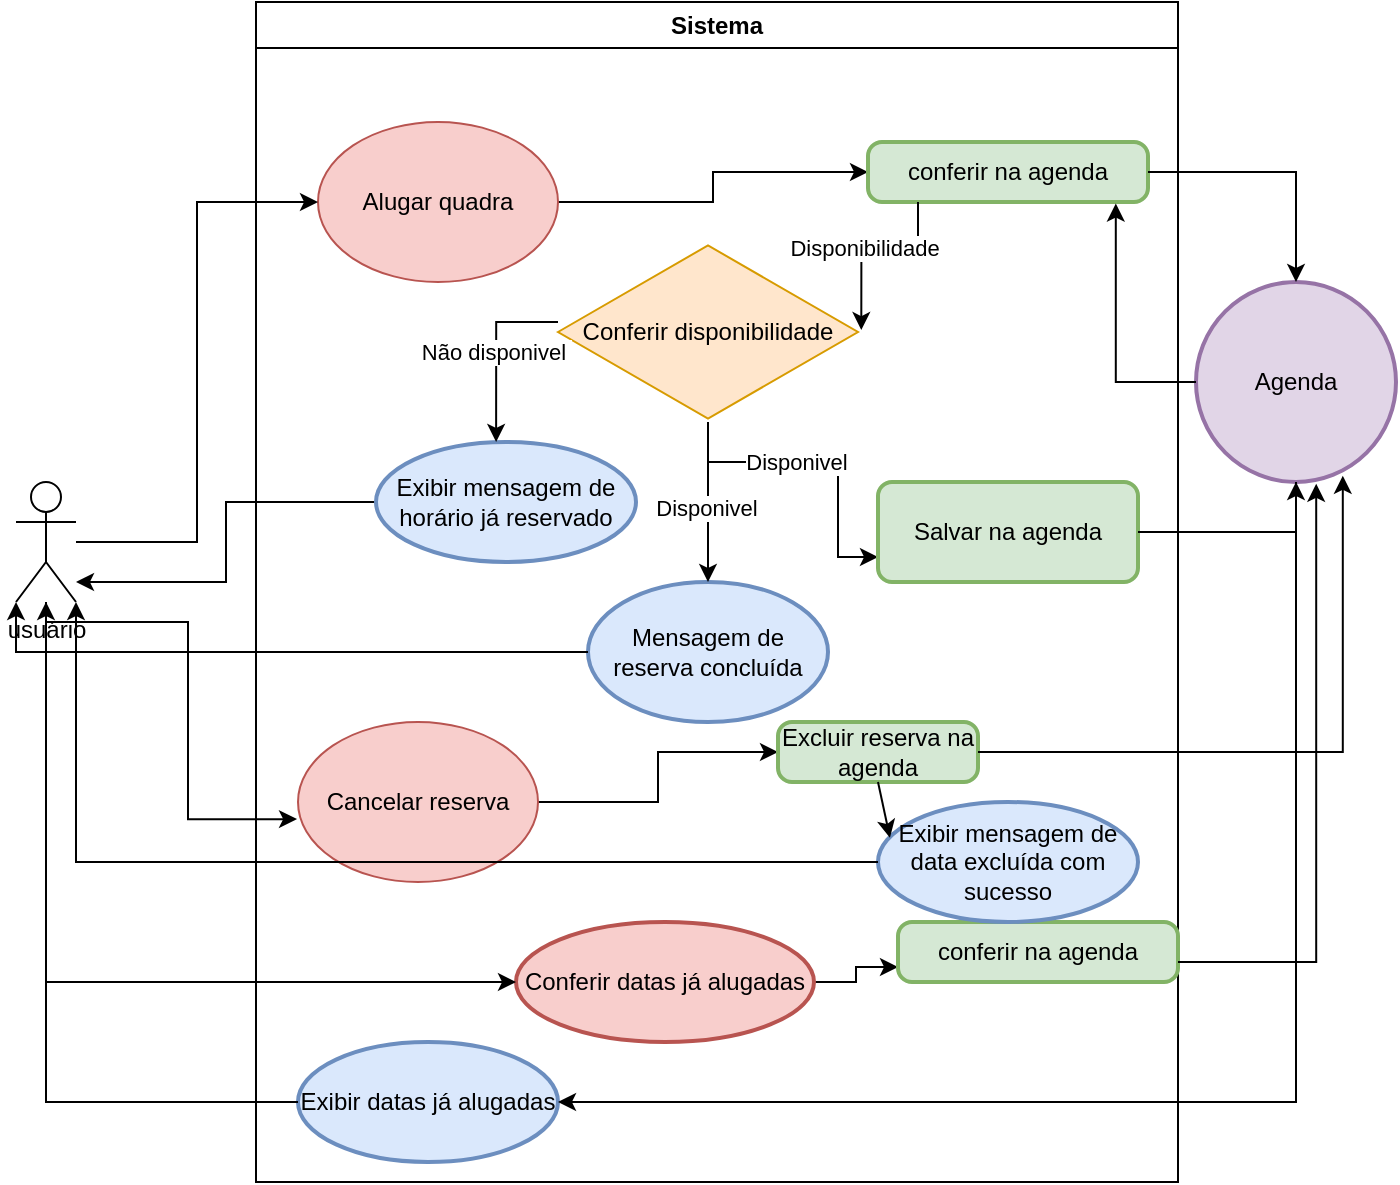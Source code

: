 <mxfile version="24.8.0">
  <diagram name="Página-1" id="U30zTj80a2-iZ0Ih8tdL">
    <mxGraphModel dx="2084" dy="2247" grid="1" gridSize="10" guides="1" tooltips="1" connect="1" arrows="1" fold="1" page="1" pageScale="1" pageWidth="827" pageHeight="1169" math="0" shadow="0">
      <root>
        <mxCell id="0" />
        <mxCell id="1" parent="0" />
        <mxCell id="PEX_1BTSPyzSCmFui6DT-1" value="Sistema" style="swimlane;whiteSpace=wrap;html=1;" vertex="1" parent="1">
          <mxGeometry x="250" y="-610" width="461" height="590" as="geometry" />
        </mxCell>
        <mxCell id="PEX_1BTSPyzSCmFui6DT-20" style="edgeStyle=orthogonalEdgeStyle;rounded=0;orthogonalLoop=1;jettySize=auto;html=1;entryX=0;entryY=0.5;entryDx=0;entryDy=0;" edge="1" parent="PEX_1BTSPyzSCmFui6DT-1" source="PEX_1BTSPyzSCmFui6DT-3" target="PEX_1BTSPyzSCmFui6DT-19">
          <mxGeometry relative="1" as="geometry" />
        </mxCell>
        <mxCell id="PEX_1BTSPyzSCmFui6DT-3" value="Alugar quadra" style="ellipse;whiteSpace=wrap;html=1;fillColor=#f8cecc;strokeColor=#b85450;" vertex="1" parent="PEX_1BTSPyzSCmFui6DT-1">
          <mxGeometry x="31" y="60" width="120" height="80" as="geometry" />
        </mxCell>
        <mxCell id="PEX_1BTSPyzSCmFui6DT-37" style="edgeStyle=orthogonalEdgeStyle;rounded=0;orthogonalLoop=1;jettySize=auto;html=1;entryX=0;entryY=0.5;entryDx=0;entryDy=0;" edge="1" parent="PEX_1BTSPyzSCmFui6DT-1" source="PEX_1BTSPyzSCmFui6DT-4" target="PEX_1BTSPyzSCmFui6DT-36">
          <mxGeometry relative="1" as="geometry" />
        </mxCell>
        <mxCell id="PEX_1BTSPyzSCmFui6DT-4" value="Cancelar reserva" style="ellipse;whiteSpace=wrap;html=1;fillColor=#f8cecc;strokeColor=#b85450;" vertex="1" parent="PEX_1BTSPyzSCmFui6DT-1">
          <mxGeometry x="21" y="360" width="120" height="80" as="geometry" />
        </mxCell>
        <mxCell id="PEX_1BTSPyzSCmFui6DT-25" style="edgeStyle=orthogonalEdgeStyle;rounded=0;orthogonalLoop=1;jettySize=auto;html=1;entryX=0;entryY=0.75;entryDx=0;entryDy=0;" edge="1" parent="PEX_1BTSPyzSCmFui6DT-1" source="PEX_1BTSPyzSCmFui6DT-6" target="PEX_1BTSPyzSCmFui6DT-14">
          <mxGeometry relative="1" as="geometry">
            <mxPoint x="226" y="270" as="targetPoint" />
            <Array as="points">
              <mxPoint x="226" y="230" />
              <mxPoint x="291" y="230" />
              <mxPoint x="291" y="278" />
            </Array>
          </mxGeometry>
        </mxCell>
        <mxCell id="PEX_1BTSPyzSCmFui6DT-26" value="Disponivel" style="edgeLabel;html=1;align=center;verticalAlign=middle;resizable=0;points=[];" vertex="1" connectable="0" parent="PEX_1BTSPyzSCmFui6DT-25">
          <mxGeometry x="-0.164" relative="1" as="geometry">
            <mxPoint as="offset" />
          </mxGeometry>
        </mxCell>
        <mxCell id="PEX_1BTSPyzSCmFui6DT-6" value="Conferir disponibilidade" style="html=1;whiteSpace=wrap;aspect=fixed;shape=isoRectangle;fillColor=#ffe6cc;strokeColor=#d79b00;" vertex="1" parent="PEX_1BTSPyzSCmFui6DT-1">
          <mxGeometry x="151" y="120" width="150" height="90" as="geometry" />
        </mxCell>
        <mxCell id="PEX_1BTSPyzSCmFui6DT-14" value="Salvar na agenda" style="rounded=1;whiteSpace=wrap;html=1;absoluteArcSize=1;arcSize=14;strokeWidth=2;fillColor=#d5e8d4;strokeColor=#82b366;" vertex="1" parent="PEX_1BTSPyzSCmFui6DT-1">
          <mxGeometry x="311" y="240" width="130" height="50" as="geometry" />
        </mxCell>
        <mxCell id="PEX_1BTSPyzSCmFui6DT-19" value="conferir na agenda" style="rounded=1;whiteSpace=wrap;html=1;absoluteArcSize=1;arcSize=14;strokeWidth=2;fillColor=#d5e8d4;strokeColor=#82b366;" vertex="1" parent="PEX_1BTSPyzSCmFui6DT-1">
          <mxGeometry x="306" y="70" width="140" height="30" as="geometry" />
        </mxCell>
        <mxCell id="PEX_1BTSPyzSCmFui6DT-23" style="edgeStyle=orthogonalEdgeStyle;rounded=0;orthogonalLoop=1;jettySize=auto;html=1;entryX=1.011;entryY=0.489;entryDx=0;entryDy=0;entryPerimeter=0;" edge="1" parent="PEX_1BTSPyzSCmFui6DT-1" source="PEX_1BTSPyzSCmFui6DT-19" target="PEX_1BTSPyzSCmFui6DT-6">
          <mxGeometry relative="1" as="geometry">
            <Array as="points">
              <mxPoint x="331" y="120" />
              <mxPoint x="303" y="120" />
            </Array>
          </mxGeometry>
        </mxCell>
        <mxCell id="PEX_1BTSPyzSCmFui6DT-28" value="Disponibilidade" style="edgeLabel;html=1;align=center;verticalAlign=middle;resizable=0;points=[];" vertex="1" connectable="0" parent="PEX_1BTSPyzSCmFui6DT-23">
          <mxGeometry x="0.117" y="1" relative="1" as="geometry">
            <mxPoint as="offset" />
          </mxGeometry>
        </mxCell>
        <mxCell id="PEX_1BTSPyzSCmFui6DT-36" value="Excluir reserva na agenda" style="rounded=1;whiteSpace=wrap;html=1;absoluteArcSize=1;arcSize=14;strokeWidth=2;fillColor=#d5e8d4;strokeColor=#82b366;" vertex="1" parent="PEX_1BTSPyzSCmFui6DT-1">
          <mxGeometry x="261" y="360" width="100" height="30" as="geometry" />
        </mxCell>
        <mxCell id="PEX_1BTSPyzSCmFui6DT-40" value="Mensagem de reserva concluída" style="strokeWidth=2;html=1;shape=mxgraph.flowchart.start_1;whiteSpace=wrap;strokeColor=#6c8ebf;fillColor=#dae8fc;" vertex="1" parent="PEX_1BTSPyzSCmFui6DT-1">
          <mxGeometry x="166" y="290" width="120" height="70" as="geometry" />
        </mxCell>
        <mxCell id="PEX_1BTSPyzSCmFui6DT-41" style="edgeStyle=orthogonalEdgeStyle;rounded=0;orthogonalLoop=1;jettySize=auto;html=1;entryX=0.5;entryY=0;entryDx=0;entryDy=0;entryPerimeter=0;" edge="1" parent="PEX_1BTSPyzSCmFui6DT-1" source="PEX_1BTSPyzSCmFui6DT-6" target="PEX_1BTSPyzSCmFui6DT-40">
          <mxGeometry relative="1" as="geometry" />
        </mxCell>
        <mxCell id="PEX_1BTSPyzSCmFui6DT-42" value="Disponivel" style="edgeLabel;html=1;align=center;verticalAlign=middle;resizable=0;points=[];" vertex="1" connectable="0" parent="PEX_1BTSPyzSCmFui6DT-41">
          <mxGeometry x="0.061" y="-1" relative="1" as="geometry">
            <mxPoint as="offset" />
          </mxGeometry>
        </mxCell>
        <mxCell id="PEX_1BTSPyzSCmFui6DT-57" style="edgeStyle=orthogonalEdgeStyle;rounded=0;orthogonalLoop=1;jettySize=auto;html=1;entryX=0;entryY=0.75;entryDx=0;entryDy=0;" edge="1" parent="PEX_1BTSPyzSCmFui6DT-1" source="PEX_1BTSPyzSCmFui6DT-45" target="PEX_1BTSPyzSCmFui6DT-56">
          <mxGeometry relative="1" as="geometry" />
        </mxCell>
        <mxCell id="PEX_1BTSPyzSCmFui6DT-45" value="Conferir datas já alugadas" style="strokeWidth=2;html=1;shape=mxgraph.flowchart.start_1;whiteSpace=wrap;fillColor=#f8cecc;strokeColor=#b85450;" vertex="1" parent="PEX_1BTSPyzSCmFui6DT-1">
          <mxGeometry x="130" y="460" width="149" height="60" as="geometry" />
        </mxCell>
        <mxCell id="PEX_1BTSPyzSCmFui6DT-50" value="Exibir datas já alugadas" style="strokeWidth=2;html=1;shape=mxgraph.flowchart.start_1;whiteSpace=wrap;fillColor=#dae8fc;strokeColor=#6c8ebf;" vertex="1" parent="PEX_1BTSPyzSCmFui6DT-1">
          <mxGeometry x="21" y="520" width="130" height="60" as="geometry" />
        </mxCell>
        <mxCell id="PEX_1BTSPyzSCmFui6DT-56" value="conferir na agenda" style="rounded=1;whiteSpace=wrap;html=1;absoluteArcSize=1;arcSize=14;strokeWidth=2;fillColor=#d5e8d4;strokeColor=#82b366;" vertex="1" parent="PEX_1BTSPyzSCmFui6DT-1">
          <mxGeometry x="321" y="460" width="140" height="30" as="geometry" />
        </mxCell>
        <mxCell id="PEX_1BTSPyzSCmFui6DT-62" value="Exibir mensagem de data excluída com sucesso" style="strokeWidth=2;html=1;shape=mxgraph.flowchart.start_1;whiteSpace=wrap;fillColor=#dae8fc;strokeColor=#6c8ebf;" vertex="1" parent="PEX_1BTSPyzSCmFui6DT-1">
          <mxGeometry x="311" y="400" width="130" height="60" as="geometry" />
        </mxCell>
        <mxCell id="PEX_1BTSPyzSCmFui6DT-65" value="" style="endArrow=classic;html=1;rounded=0;entryX=0.046;entryY=0.298;entryDx=0;entryDy=0;entryPerimeter=0;exitX=0.5;exitY=1;exitDx=0;exitDy=0;" edge="1" parent="PEX_1BTSPyzSCmFui6DT-1" source="PEX_1BTSPyzSCmFui6DT-36" target="PEX_1BTSPyzSCmFui6DT-62">
          <mxGeometry width="50" height="50" relative="1" as="geometry">
            <mxPoint x="300" y="460" as="sourcePoint" />
            <mxPoint x="290" y="390" as="targetPoint" />
          </mxGeometry>
        </mxCell>
        <mxCell id="PEX_1BTSPyzSCmFui6DT-33" style="edgeStyle=orthogonalEdgeStyle;rounded=0;orthogonalLoop=1;jettySize=auto;html=1;entryX=0;entryY=0.5;entryDx=0;entryDy=0;" edge="1" parent="1" source="PEX_1BTSPyzSCmFui6DT-2" target="PEX_1BTSPyzSCmFui6DT-3">
          <mxGeometry relative="1" as="geometry" />
        </mxCell>
        <mxCell id="PEX_1BTSPyzSCmFui6DT-2" value="usuário" style="shape=umlActor;verticalLabelPosition=bottom;verticalAlign=top;html=1;outlineConnect=0;" vertex="1" parent="1">
          <mxGeometry x="130" y="-370" width="30" height="60" as="geometry" />
        </mxCell>
        <mxCell id="PEX_1BTSPyzSCmFui6DT-10" value="Agenda" style="strokeWidth=2;html=1;shape=mxgraph.flowchart.start_2;whiteSpace=wrap;fillColor=#e1d5e7;strokeColor=#9673a6;" vertex="1" parent="1">
          <mxGeometry x="720" y="-470" width="100" height="100" as="geometry" />
        </mxCell>
        <mxCell id="PEX_1BTSPyzSCmFui6DT-21" style="edgeStyle=orthogonalEdgeStyle;rounded=0;orthogonalLoop=1;jettySize=auto;html=1;" edge="1" parent="1" source="PEX_1BTSPyzSCmFui6DT-19" target="PEX_1BTSPyzSCmFui6DT-10">
          <mxGeometry relative="1" as="geometry" />
        </mxCell>
        <mxCell id="PEX_1BTSPyzSCmFui6DT-22" style="edgeStyle=orthogonalEdgeStyle;rounded=0;orthogonalLoop=1;jettySize=auto;html=1;entryX=0.885;entryY=1.025;entryDx=0;entryDy=0;entryPerimeter=0;" edge="1" parent="1" source="PEX_1BTSPyzSCmFui6DT-10" target="PEX_1BTSPyzSCmFui6DT-19">
          <mxGeometry relative="1" as="geometry" />
        </mxCell>
        <mxCell id="PEX_1BTSPyzSCmFui6DT-27" style="edgeStyle=orthogonalEdgeStyle;rounded=0;orthogonalLoop=1;jettySize=auto;html=1;entryX=0.5;entryY=1;entryDx=0;entryDy=0;entryPerimeter=0;" edge="1" parent="1" source="PEX_1BTSPyzSCmFui6DT-14" target="PEX_1BTSPyzSCmFui6DT-10">
          <mxGeometry relative="1" as="geometry" />
        </mxCell>
        <mxCell id="PEX_1BTSPyzSCmFui6DT-34" style="edgeStyle=orthogonalEdgeStyle;rounded=0;orthogonalLoop=1;jettySize=auto;html=1;" edge="1" parent="1" source="PEX_1BTSPyzSCmFui6DT-30" target="PEX_1BTSPyzSCmFui6DT-2">
          <mxGeometry relative="1" as="geometry">
            <Array as="points">
              <mxPoint x="235" y="-360" />
              <mxPoint x="235" y="-320" />
            </Array>
          </mxGeometry>
        </mxCell>
        <mxCell id="PEX_1BTSPyzSCmFui6DT-30" value="Exibir mensagem de horário já reservado" style="strokeWidth=2;html=1;shape=mxgraph.flowchart.start_1;whiteSpace=wrap;fillColor=#dae8fc;strokeColor=#6c8ebf;" vertex="1" parent="1">
          <mxGeometry x="310" y="-390" width="130" height="60" as="geometry" />
        </mxCell>
        <mxCell id="PEX_1BTSPyzSCmFui6DT-31" style="edgeStyle=orthogonalEdgeStyle;rounded=0;orthogonalLoop=1;jettySize=auto;html=1;entryX=0.462;entryY=0;entryDx=0;entryDy=0;entryPerimeter=0;" edge="1" parent="1" source="PEX_1BTSPyzSCmFui6DT-6" target="PEX_1BTSPyzSCmFui6DT-30">
          <mxGeometry relative="1" as="geometry">
            <mxPoint x="370" y="-410" as="targetPoint" />
            <Array as="points">
              <mxPoint x="370" y="-450" />
            </Array>
          </mxGeometry>
        </mxCell>
        <mxCell id="PEX_1BTSPyzSCmFui6DT-32" value="Não disponivel&amp;nbsp;" style="edgeLabel;html=1;align=center;verticalAlign=middle;resizable=0;points=[];" vertex="1" connectable="0" parent="PEX_1BTSPyzSCmFui6DT-31">
          <mxGeometry x="-0.001" relative="1" as="geometry">
            <mxPoint as="offset" />
          </mxGeometry>
        </mxCell>
        <mxCell id="PEX_1BTSPyzSCmFui6DT-38" style="edgeStyle=orthogonalEdgeStyle;rounded=0;orthogonalLoop=1;jettySize=auto;html=1;entryX=0.734;entryY=0.969;entryDx=0;entryDy=0;entryPerimeter=0;" edge="1" parent="1" source="PEX_1BTSPyzSCmFui6DT-36" target="PEX_1BTSPyzSCmFui6DT-10">
          <mxGeometry relative="1" as="geometry" />
        </mxCell>
        <mxCell id="PEX_1BTSPyzSCmFui6DT-43" style="edgeStyle=orthogonalEdgeStyle;rounded=0;orthogonalLoop=1;jettySize=auto;html=1;entryX=0;entryY=1;entryDx=0;entryDy=0;entryPerimeter=0;" edge="1" parent="1" source="PEX_1BTSPyzSCmFui6DT-40" target="PEX_1BTSPyzSCmFui6DT-2">
          <mxGeometry relative="1" as="geometry">
            <mxPoint x="140" y="-280" as="targetPoint" />
          </mxGeometry>
        </mxCell>
        <mxCell id="PEX_1BTSPyzSCmFui6DT-44" style="edgeStyle=orthogonalEdgeStyle;rounded=0;orthogonalLoop=1;jettySize=auto;html=1;entryX=-0.004;entryY=0.607;entryDx=0;entryDy=0;entryPerimeter=0;" edge="1" parent="1" source="PEX_1BTSPyzSCmFui6DT-2" target="PEX_1BTSPyzSCmFui6DT-4">
          <mxGeometry relative="1" as="geometry">
            <Array as="points">
              <mxPoint x="145" y="-300" />
              <mxPoint x="216" y="-300" />
              <mxPoint x="216" y="-201" />
            </Array>
          </mxGeometry>
        </mxCell>
        <mxCell id="PEX_1BTSPyzSCmFui6DT-47" style="edgeStyle=orthogonalEdgeStyle;rounded=0;orthogonalLoop=1;jettySize=auto;html=1;entryX=0;entryY=0.5;entryDx=0;entryDy=0;entryPerimeter=0;" edge="1" parent="1" source="PEX_1BTSPyzSCmFui6DT-2" target="PEX_1BTSPyzSCmFui6DT-45">
          <mxGeometry relative="1" as="geometry">
            <Array as="points">
              <mxPoint x="145" y="-120" />
            </Array>
          </mxGeometry>
        </mxCell>
        <mxCell id="PEX_1BTSPyzSCmFui6DT-53" style="edgeStyle=orthogonalEdgeStyle;rounded=0;orthogonalLoop=1;jettySize=auto;html=1;" edge="1" parent="1" source="PEX_1BTSPyzSCmFui6DT-50" target="PEX_1BTSPyzSCmFui6DT-2">
          <mxGeometry relative="1" as="geometry" />
        </mxCell>
        <mxCell id="PEX_1BTSPyzSCmFui6DT-58" style="edgeStyle=orthogonalEdgeStyle;rounded=0;orthogonalLoop=1;jettySize=auto;html=1;entryX=0.601;entryY=1.009;entryDx=0;entryDy=0;entryPerimeter=0;" edge="1" parent="1" source="PEX_1BTSPyzSCmFui6DT-56" target="PEX_1BTSPyzSCmFui6DT-10">
          <mxGeometry relative="1" as="geometry">
            <Array as="points">
              <mxPoint x="780" y="-130" />
            </Array>
          </mxGeometry>
        </mxCell>
        <mxCell id="PEX_1BTSPyzSCmFui6DT-61" style="edgeStyle=orthogonalEdgeStyle;rounded=0;orthogonalLoop=1;jettySize=auto;html=1;entryX=1;entryY=0.5;entryDx=0;entryDy=0;entryPerimeter=0;" edge="1" parent="1" source="PEX_1BTSPyzSCmFui6DT-10" target="PEX_1BTSPyzSCmFui6DT-50">
          <mxGeometry relative="1" as="geometry">
            <Array as="points">
              <mxPoint x="770" y="-60" />
            </Array>
          </mxGeometry>
        </mxCell>
        <mxCell id="PEX_1BTSPyzSCmFui6DT-66" style="edgeStyle=orthogonalEdgeStyle;rounded=0;orthogonalLoop=1;jettySize=auto;html=1;entryX=1;entryY=1;entryDx=0;entryDy=0;entryPerimeter=0;" edge="1" parent="1" source="PEX_1BTSPyzSCmFui6DT-62" target="PEX_1BTSPyzSCmFui6DT-2">
          <mxGeometry relative="1" as="geometry" />
        </mxCell>
      </root>
    </mxGraphModel>
  </diagram>
</mxfile>
